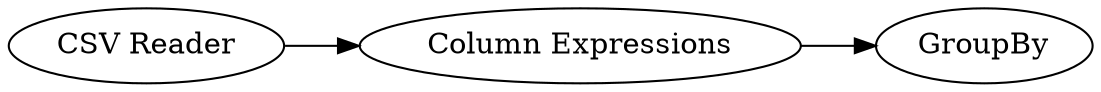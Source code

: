 digraph {
	3 -> 9
	1 -> 3
	1 [label="CSV Reader"]
	3 [label="Column Expressions"]
	9 [label=GroupBy]
	rankdir=LR
}
